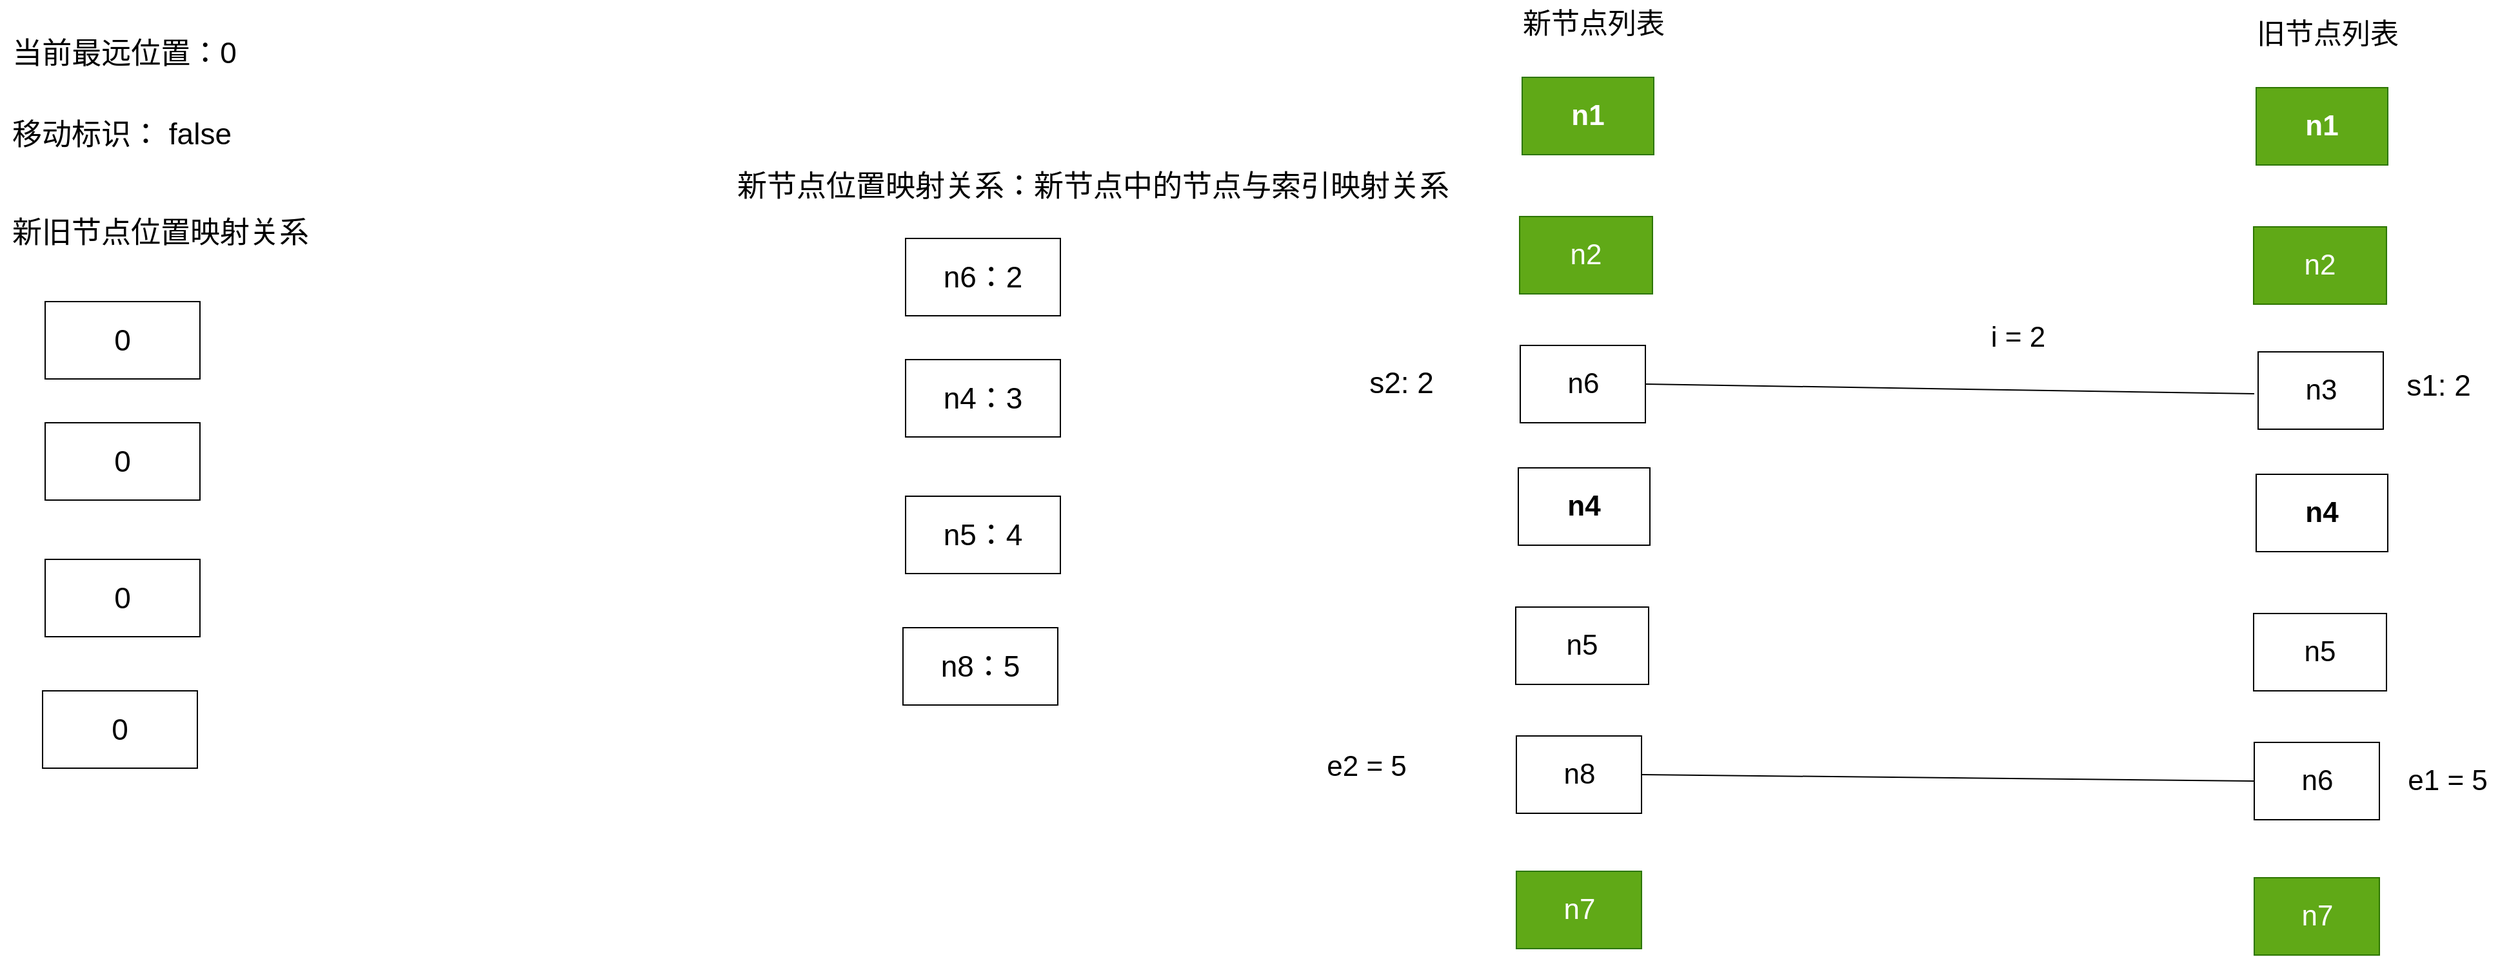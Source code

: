 <mxfile>
    <diagram id="DCHWCYctuRFfwRJ03T98" name="Page-1">
        <mxGraphModel dx="2714" dy="978" grid="0" gridSize="10" guides="1" tooltips="1" connect="1" arrows="1" fold="1" page="0" pageScale="1" pageWidth="850" pageHeight="1100" math="0" shadow="0">
            <root>
                <mxCell id="0"/>
                <mxCell id="1" parent="0"/>
                <mxCell id="2" value="n1" style="rounded=0;whiteSpace=wrap;html=1;fontStyle=1;fillColor=#60a917;fontColor=#ffffff;strokeColor=#2D7600;fontSize=22;" vertex="1" parent="1">
                    <mxGeometry x="181" y="197" width="102" height="60" as="geometry"/>
                </mxCell>
                <mxCell id="3" value="新节点列表" style="text;html=1;align=center;verticalAlign=middle;resizable=0;points=[];autosize=1;strokeColor=none;fillColor=none;fontSize=22;" vertex="1" parent="1">
                    <mxGeometry x="172" y="137" width="128" height="38" as="geometry"/>
                </mxCell>
                <mxCell id="4" value="n2" style="rounded=0;whiteSpace=wrap;html=1;fillColor=#60a917;fontColor=#ffffff;strokeColor=#2D7600;fontSize=22;" vertex="1" parent="1">
                    <mxGeometry x="179" y="305" width="103" height="60" as="geometry"/>
                </mxCell>
                <mxCell id="5" value="n6" style="rounded=0;whiteSpace=wrap;html=1;fontSize=22;" vertex="1" parent="1">
                    <mxGeometry x="179.5" y="405" width="97" height="60" as="geometry"/>
                </mxCell>
                <mxCell id="6" value="n4" style="rounded=0;whiteSpace=wrap;html=1;fontStyle=1;fontSize=22;" vertex="1" parent="1">
                    <mxGeometry x="178" y="500" width="102" height="60" as="geometry"/>
                </mxCell>
                <mxCell id="7" value="n5" style="rounded=0;whiteSpace=wrap;html=1;fontSize=22;" vertex="1" parent="1">
                    <mxGeometry x="176" y="608" width="103" height="60" as="geometry"/>
                </mxCell>
                <mxCell id="8" value="n8" style="rounded=0;whiteSpace=wrap;html=1;fontSize=22;" vertex="1" parent="1">
                    <mxGeometry x="176.5" y="708" width="97" height="60" as="geometry"/>
                </mxCell>
                <mxCell id="9" value="n7" style="rounded=0;whiteSpace=wrap;html=1;fontSize=22;fillColor=#60a917;fontColor=#ffffff;strokeColor=#2D7600;" vertex="1" parent="1">
                    <mxGeometry x="176.5" y="813" width="97" height="60" as="geometry"/>
                </mxCell>
                <mxCell id="10" value="n1" style="rounded=0;whiteSpace=wrap;html=1;fontStyle=1;fillColor=#60a917;fontColor=#ffffff;strokeColor=#2D7600;fontSize=22;" vertex="1" parent="1">
                    <mxGeometry x="750" y="205" width="102" height="60" as="geometry"/>
                </mxCell>
                <mxCell id="11" value="旧节点列表" style="text;html=1;align=center;verticalAlign=middle;resizable=0;points=[];autosize=1;strokeColor=none;fillColor=none;fontSize=22;" vertex="1" parent="1">
                    <mxGeometry x="741" y="145" width="128" height="38" as="geometry"/>
                </mxCell>
                <mxCell id="12" value="n2" style="rounded=0;whiteSpace=wrap;html=1;fillColor=#60a917;fontColor=#ffffff;strokeColor=#2D7600;fontSize=22;" vertex="1" parent="1">
                    <mxGeometry x="748" y="313" width="103" height="60" as="geometry"/>
                </mxCell>
                <mxCell id="13" value="i = 2" style="text;html=1;align=center;verticalAlign=middle;resizable=0;points=[];autosize=1;strokeColor=none;fillColor=none;fontSize=22;" vertex="1" parent="1">
                    <mxGeometry x="535" y="380" width="60" height="38" as="geometry"/>
                </mxCell>
                <mxCell id="14" value="n3" style="rounded=0;whiteSpace=wrap;html=1;fontSize=22;" vertex="1" parent="1">
                    <mxGeometry x="751.5" y="410" width="97" height="60" as="geometry"/>
                </mxCell>
                <mxCell id="15" value="n4" style="rounded=0;whiteSpace=wrap;html=1;fontStyle=1;fontSize=22;" vertex="1" parent="1">
                    <mxGeometry x="750" y="505" width="102" height="60" as="geometry"/>
                </mxCell>
                <mxCell id="16" value="n5" style="rounded=0;whiteSpace=wrap;html=1;fontSize=22;" vertex="1" parent="1">
                    <mxGeometry x="748" y="613" width="103" height="60" as="geometry"/>
                </mxCell>
                <mxCell id="17" value="n6" style="rounded=0;whiteSpace=wrap;html=1;fontSize=22;" vertex="1" parent="1">
                    <mxGeometry x="748.5" y="713" width="97" height="60" as="geometry"/>
                </mxCell>
                <mxCell id="18" value="n7" style="rounded=0;whiteSpace=wrap;html=1;fontSize=22;fillColor=#60a917;fontColor=#ffffff;strokeColor=#2D7600;" vertex="1" parent="1">
                    <mxGeometry x="748.5" y="818" width="97" height="60" as="geometry"/>
                </mxCell>
                <mxCell id="19" value="e1 = 5" style="text;html=1;align=center;verticalAlign=middle;resizable=0;points=[];autosize=1;strokeColor=none;fillColor=none;fontSize=22;" vertex="1" parent="1">
                    <mxGeometry x="858" y="724" width="80" height="38" as="geometry"/>
                </mxCell>
                <mxCell id="20" value="e2 = 5" style="text;html=1;align=center;verticalAlign=middle;resizable=0;points=[];autosize=1;strokeColor=none;fillColor=none;fontSize=22;" vertex="1" parent="1">
                    <mxGeometry x="20" y="713" width="80" height="38" as="geometry"/>
                </mxCell>
                <mxCell id="21" value="" style="endArrow=none;html=1;fontSize=22;entryX=0;entryY=0.5;entryDx=0;entryDy=0;exitX=1;exitY=0.5;exitDx=0;exitDy=0;" edge="1" parent="1" source="8" target="17">
                    <mxGeometry width="50" height="50" relative="1" as="geometry">
                        <mxPoint x="-53" y="750" as="sourcePoint"/>
                        <mxPoint x="748" y="750" as="targetPoint"/>
                    </mxGeometry>
                </mxCell>
                <mxCell id="22" value="" style="endArrow=none;html=1;fontSize=22;entryX=0;entryY=0.5;entryDx=0;entryDy=0;exitX=1;exitY=0.5;exitDx=0;exitDy=0;" edge="1" parent="1" source="5">
                    <mxGeometry width="50" height="50" relative="1" as="geometry">
                        <mxPoint x="-52.5" y="442.5" as="sourcePoint"/>
                        <mxPoint x="748.5" y="442.5" as="targetPoint"/>
                    </mxGeometry>
                </mxCell>
                <mxCell id="23" value="新节点位置映射关系：新节点中的节点与索引映射关系" style="text;html=1;align=center;verticalAlign=middle;resizable=0;points=[];autosize=1;strokeColor=none;fillColor=none;fontSize=23;" vertex="1" parent="1">
                    <mxGeometry x="-437" y="261" width="570" height="40" as="geometry"/>
                </mxCell>
                <mxCell id="24" value="n6：2" style="rounded=0;whiteSpace=wrap;html=1;fontSize=23;" vertex="1" parent="1">
                    <mxGeometry x="-297" y="322" width="120" height="60" as="geometry"/>
                </mxCell>
                <mxCell id="25" value="n4：3" style="rounded=0;whiteSpace=wrap;html=1;fontSize=23;" vertex="1" parent="1">
                    <mxGeometry x="-297" y="416" width="120" height="60" as="geometry"/>
                </mxCell>
                <mxCell id="26" value="n5：4" style="rounded=0;whiteSpace=wrap;html=1;fontSize=23;" vertex="1" parent="1">
                    <mxGeometry x="-297" y="522" width="120" height="60" as="geometry"/>
                </mxCell>
                <mxCell id="27" value="n8：5" style="rounded=0;whiteSpace=wrap;html=1;fontSize=23;" vertex="1" parent="1">
                    <mxGeometry x="-299" y="624" width="120" height="60" as="geometry"/>
                </mxCell>
                <mxCell id="28" value="s2: 2" style="text;html=1;align=center;verticalAlign=middle;resizable=0;points=[];autosize=1;strokeColor=none;fillColor=none;fontSize=23;" vertex="1" parent="1">
                    <mxGeometry x="53" y="414" width="68" height="40" as="geometry"/>
                </mxCell>
                <mxCell id="29" value="s1: 2" style="text;html=1;align=center;verticalAlign=middle;resizable=0;points=[];autosize=1;strokeColor=none;fillColor=none;fontSize=23;" vertex="1" parent="1">
                    <mxGeometry x="857" y="416" width="68" height="40" as="geometry"/>
                </mxCell>
                <mxCell id="30" value="当前最远位置：0&lt;br&gt;" style="text;html=1;align=center;verticalAlign=middle;resizable=0;points=[];autosize=1;strokeColor=none;fillColor=none;fontSize=23;" vertex="1" parent="1">
                    <mxGeometry x="-999" y="158" width="192" height="40" as="geometry"/>
                </mxCell>
                <mxCell id="31" value="移动标识： false" style="text;html=1;align=center;verticalAlign=middle;resizable=0;points=[];autosize=1;strokeColor=none;fillColor=none;fontSize=23;" vertex="1" parent="1">
                    <mxGeometry x="-999" y="221" width="188" height="40" as="geometry"/>
                </mxCell>
                <mxCell id="32" value="新旧节点位置映射关系" style="text;html=1;align=center;verticalAlign=middle;resizable=0;points=[];autosize=1;strokeColor=none;fillColor=none;fontSize=23;" vertex="1" parent="1">
                    <mxGeometry x="-999" y="297" width="248" height="40" as="geometry"/>
                </mxCell>
                <mxCell id="33" value="0" style="rounded=0;whiteSpace=wrap;html=1;fontSize=23;" vertex="1" parent="1">
                    <mxGeometry x="-964" y="371" width="120" height="60" as="geometry"/>
                </mxCell>
                <mxCell id="34" value="0" style="rounded=0;whiteSpace=wrap;html=1;fontSize=23;" vertex="1" parent="1">
                    <mxGeometry x="-964" y="465" width="120" height="60" as="geometry"/>
                </mxCell>
                <mxCell id="35" value="0" style="rounded=0;whiteSpace=wrap;html=1;fontSize=23;" vertex="1" parent="1">
                    <mxGeometry x="-964" y="571" width="120" height="60" as="geometry"/>
                </mxCell>
                <mxCell id="36" value="0" style="rounded=0;whiteSpace=wrap;html=1;fontSize=23;" vertex="1" parent="1">
                    <mxGeometry x="-966" y="673" width="120" height="60" as="geometry"/>
                </mxCell>
            </root>
        </mxGraphModel>
    </diagram>
</mxfile>